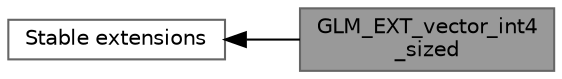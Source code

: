 digraph "GLM_EXT_vector_int4_sized"
{
 // LATEX_PDF_SIZE
  bgcolor="transparent";
  edge [fontname=Helvetica,fontsize=10,labelfontname=Helvetica,labelfontsize=10];
  node [fontname=Helvetica,fontsize=10,shape=box,height=0.2,width=0.4];
  rankdir=LR;
  Node2 [id="Node000002",label="Stable extensions",height=0.2,width=0.4,color="grey40", fillcolor="white", style="filled",URL="$group__ext.html",tooltip="Additional features not specified by GLSL specification."];
  Node1 [id="Node000001",label="GLM_EXT_vector_int4\l_sized",height=0.2,width=0.4,color="gray40", fillcolor="grey60", style="filled", fontcolor="black",tooltip=" "];
  Node2->Node1 [shape=plaintext, dir="back", style="solid"];
}
